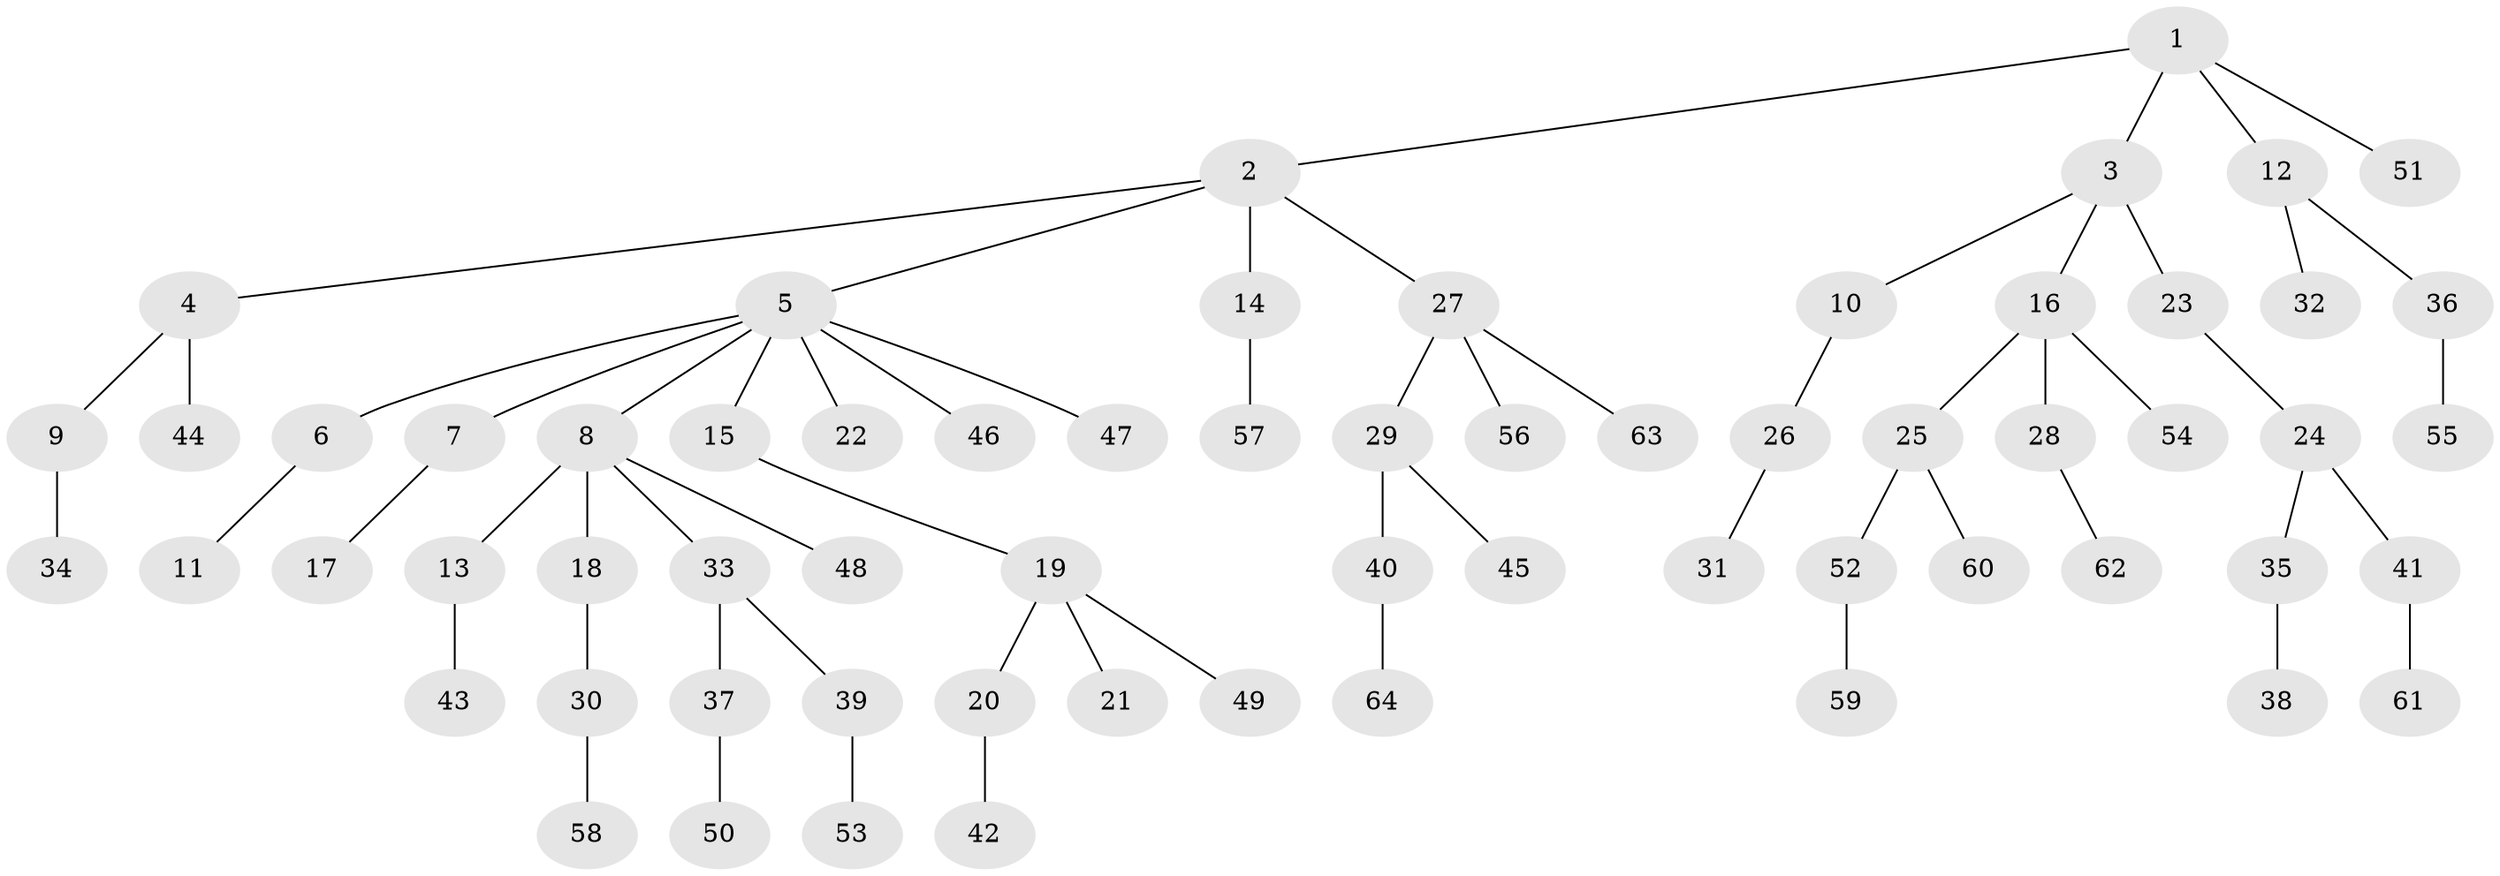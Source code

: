 // Generated by graph-tools (version 1.1) at 2025/15/03/09/25 04:15:31]
// undirected, 64 vertices, 63 edges
graph export_dot {
graph [start="1"]
  node [color=gray90,style=filled];
  1;
  2;
  3;
  4;
  5;
  6;
  7;
  8;
  9;
  10;
  11;
  12;
  13;
  14;
  15;
  16;
  17;
  18;
  19;
  20;
  21;
  22;
  23;
  24;
  25;
  26;
  27;
  28;
  29;
  30;
  31;
  32;
  33;
  34;
  35;
  36;
  37;
  38;
  39;
  40;
  41;
  42;
  43;
  44;
  45;
  46;
  47;
  48;
  49;
  50;
  51;
  52;
  53;
  54;
  55;
  56;
  57;
  58;
  59;
  60;
  61;
  62;
  63;
  64;
  1 -- 2;
  1 -- 3;
  1 -- 12;
  1 -- 51;
  2 -- 4;
  2 -- 5;
  2 -- 14;
  2 -- 27;
  3 -- 10;
  3 -- 16;
  3 -- 23;
  4 -- 9;
  4 -- 44;
  5 -- 6;
  5 -- 7;
  5 -- 8;
  5 -- 15;
  5 -- 22;
  5 -- 46;
  5 -- 47;
  6 -- 11;
  7 -- 17;
  8 -- 13;
  8 -- 18;
  8 -- 33;
  8 -- 48;
  9 -- 34;
  10 -- 26;
  12 -- 32;
  12 -- 36;
  13 -- 43;
  14 -- 57;
  15 -- 19;
  16 -- 25;
  16 -- 28;
  16 -- 54;
  18 -- 30;
  19 -- 20;
  19 -- 21;
  19 -- 49;
  20 -- 42;
  23 -- 24;
  24 -- 35;
  24 -- 41;
  25 -- 52;
  25 -- 60;
  26 -- 31;
  27 -- 29;
  27 -- 56;
  27 -- 63;
  28 -- 62;
  29 -- 40;
  29 -- 45;
  30 -- 58;
  33 -- 37;
  33 -- 39;
  35 -- 38;
  36 -- 55;
  37 -- 50;
  39 -- 53;
  40 -- 64;
  41 -- 61;
  52 -- 59;
}
